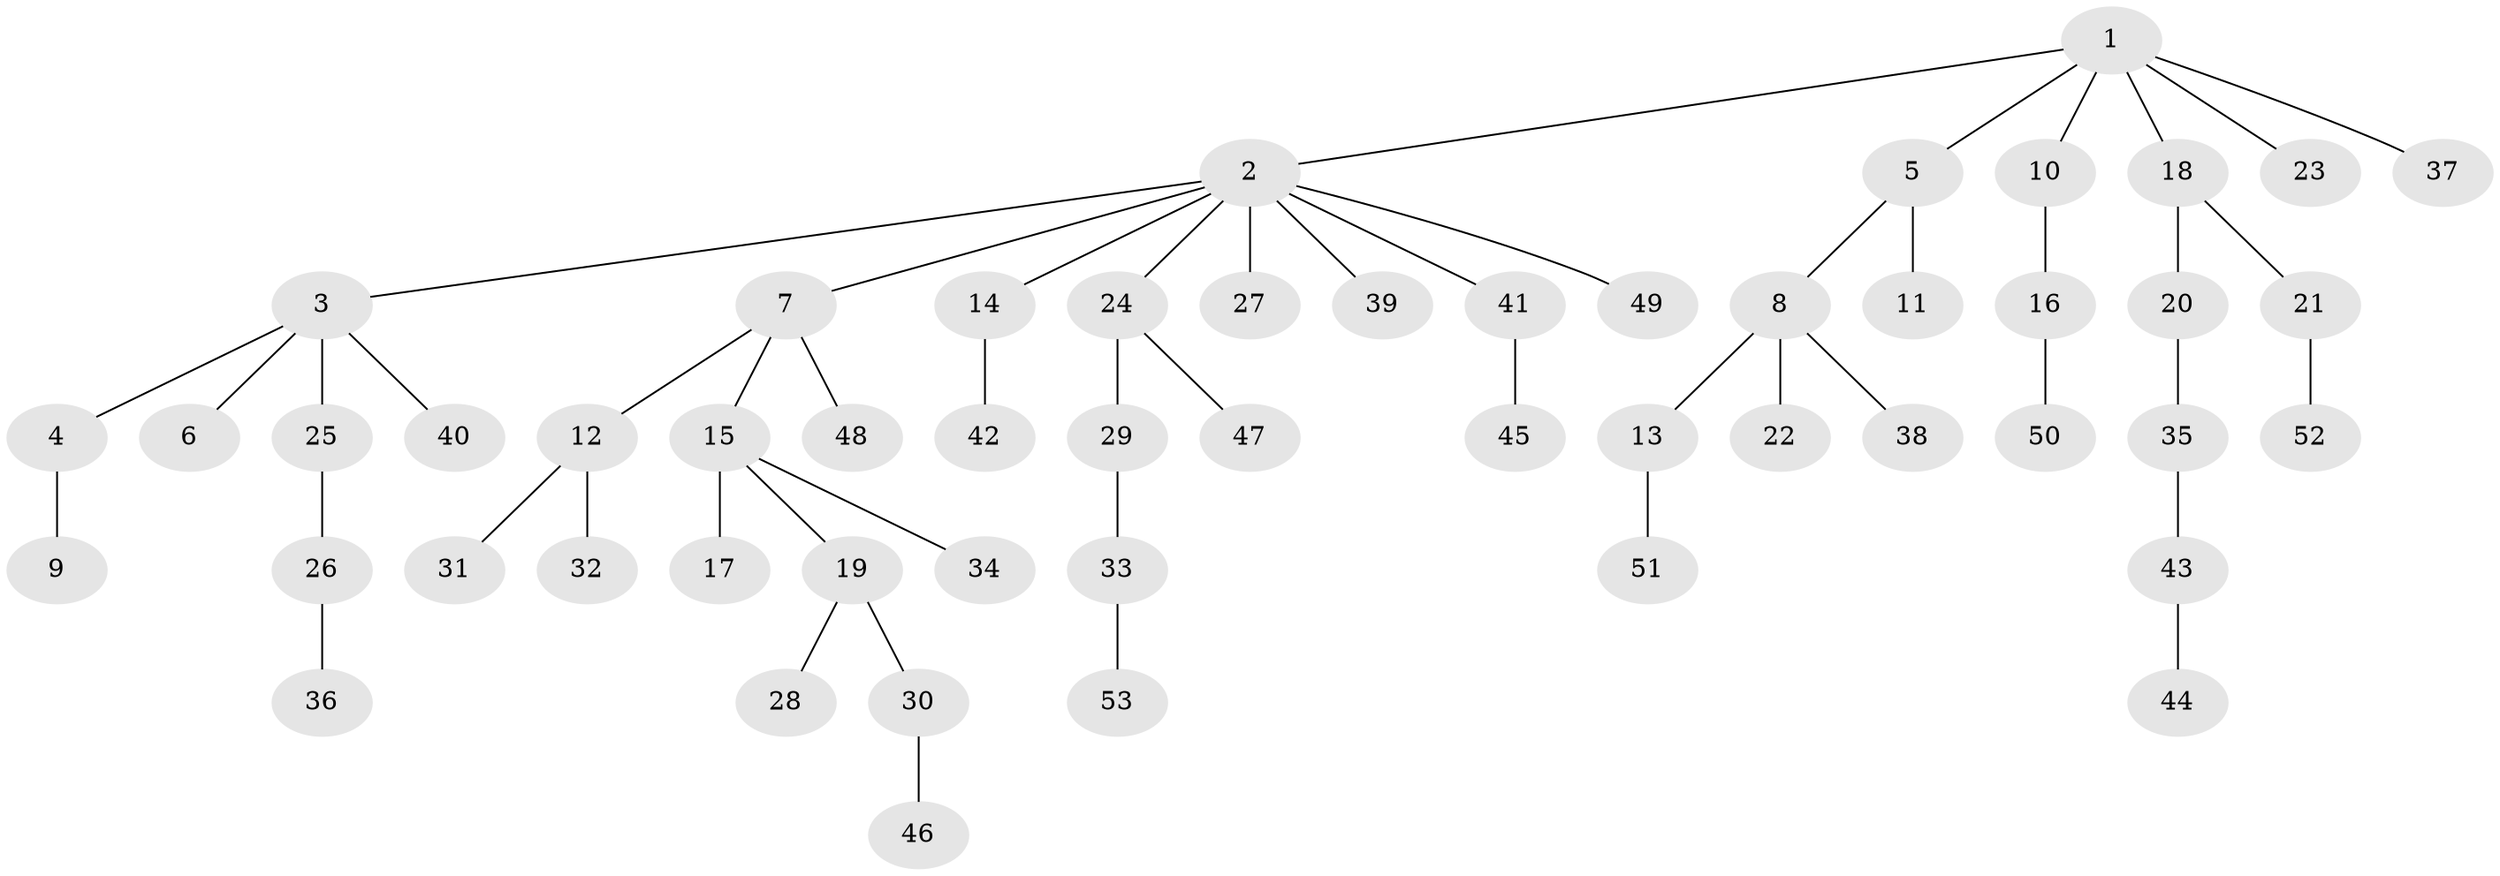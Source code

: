 // coarse degree distribution, {5: 0.06060606060606061, 8: 0.030303030303030304, 4: 0.030303030303030304, 1: 0.5757575757575758, 2: 0.21212121212121213, 3: 0.09090909090909091}
// Generated by graph-tools (version 1.1) at 2025/24/03/03/25 07:24:05]
// undirected, 53 vertices, 52 edges
graph export_dot {
graph [start="1"]
  node [color=gray90,style=filled];
  1;
  2;
  3;
  4;
  5;
  6;
  7;
  8;
  9;
  10;
  11;
  12;
  13;
  14;
  15;
  16;
  17;
  18;
  19;
  20;
  21;
  22;
  23;
  24;
  25;
  26;
  27;
  28;
  29;
  30;
  31;
  32;
  33;
  34;
  35;
  36;
  37;
  38;
  39;
  40;
  41;
  42;
  43;
  44;
  45;
  46;
  47;
  48;
  49;
  50;
  51;
  52;
  53;
  1 -- 2;
  1 -- 5;
  1 -- 10;
  1 -- 18;
  1 -- 23;
  1 -- 37;
  2 -- 3;
  2 -- 7;
  2 -- 14;
  2 -- 24;
  2 -- 27;
  2 -- 39;
  2 -- 41;
  2 -- 49;
  3 -- 4;
  3 -- 6;
  3 -- 25;
  3 -- 40;
  4 -- 9;
  5 -- 8;
  5 -- 11;
  7 -- 12;
  7 -- 15;
  7 -- 48;
  8 -- 13;
  8 -- 22;
  8 -- 38;
  10 -- 16;
  12 -- 31;
  12 -- 32;
  13 -- 51;
  14 -- 42;
  15 -- 17;
  15 -- 19;
  15 -- 34;
  16 -- 50;
  18 -- 20;
  18 -- 21;
  19 -- 28;
  19 -- 30;
  20 -- 35;
  21 -- 52;
  24 -- 29;
  24 -- 47;
  25 -- 26;
  26 -- 36;
  29 -- 33;
  30 -- 46;
  33 -- 53;
  35 -- 43;
  41 -- 45;
  43 -- 44;
}

